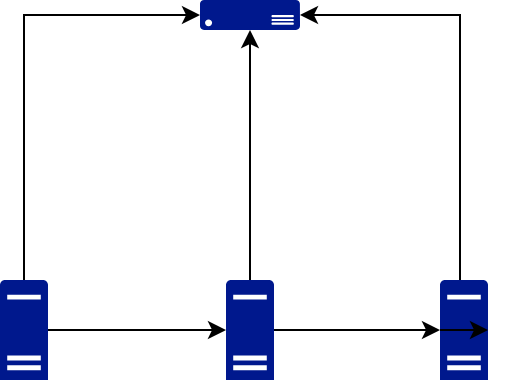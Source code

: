 <mxfile version="20.6.0" type="github">
  <diagram id="l8hXMBHkgcEJcSW0mbfh" name="Page-1">
    <mxGraphModel dx="1841" dy="1194" grid="1" gridSize="10" guides="1" tooltips="1" connect="1" arrows="1" fold="1" page="1" pageScale="1" pageWidth="1169" pageHeight="827" math="0" shadow="0">
      <root>
        <mxCell id="0" />
        <mxCell id="1" parent="0" />
        <mxCell id="PUM_M8YaJLtLtkd2Mo2w-19" style="edgeStyle=orthogonalEdgeStyle;rounded=0;orthogonalLoop=1;jettySize=auto;html=1;entryX=0;entryY=0.5;entryDx=0;entryDy=0;entryPerimeter=0;" edge="1" parent="1" source="PUM_M8YaJLtLtkd2Mo2w-4" target="PUM_M8YaJLtLtkd2Mo2w-12">
          <mxGeometry relative="1" as="geometry">
            <Array as="points">
              <mxPoint x="392" y="268" />
            </Array>
          </mxGeometry>
        </mxCell>
        <mxCell id="PUM_M8YaJLtLtkd2Mo2w-22" style="edgeStyle=orthogonalEdgeStyle;rounded=0;orthogonalLoop=1;jettySize=auto;html=1;" edge="1" parent="1" source="PUM_M8YaJLtLtkd2Mo2w-4" target="PUM_M8YaJLtLtkd2Mo2w-6">
          <mxGeometry relative="1" as="geometry" />
        </mxCell>
        <mxCell id="PUM_M8YaJLtLtkd2Mo2w-4" value="" style="sketch=0;aspect=fixed;pointerEvents=1;shadow=0;dashed=0;html=1;strokeColor=none;labelPosition=center;verticalLabelPosition=bottom;verticalAlign=top;align=center;fillColor=#00188D;shape=mxgraph.mscae.enterprise.server_generic" vertex="1" parent="1">
          <mxGeometry x="380" y="400" width="24" height="50" as="geometry" />
        </mxCell>
        <mxCell id="PUM_M8YaJLtLtkd2Mo2w-20" style="edgeStyle=orthogonalEdgeStyle;rounded=0;orthogonalLoop=1;jettySize=auto;html=1;entryX=0.5;entryY=1;entryDx=0;entryDy=0;entryPerimeter=0;" edge="1" parent="1" source="PUM_M8YaJLtLtkd2Mo2w-6" target="PUM_M8YaJLtLtkd2Mo2w-12">
          <mxGeometry relative="1" as="geometry" />
        </mxCell>
        <mxCell id="PUM_M8YaJLtLtkd2Mo2w-23" style="edgeStyle=orthogonalEdgeStyle;rounded=0;orthogonalLoop=1;jettySize=auto;html=1;entryX=0;entryY=0.5;entryDx=0;entryDy=0;entryPerimeter=0;" edge="1" parent="1" source="PUM_M8YaJLtLtkd2Mo2w-6" target="PUM_M8YaJLtLtkd2Mo2w-7">
          <mxGeometry relative="1" as="geometry" />
        </mxCell>
        <mxCell id="PUM_M8YaJLtLtkd2Mo2w-6" value="" style="sketch=0;aspect=fixed;pointerEvents=1;shadow=0;dashed=0;html=1;strokeColor=none;labelPosition=center;verticalLabelPosition=bottom;verticalAlign=top;align=center;fillColor=#00188D;shape=mxgraph.mscae.enterprise.server_generic" vertex="1" parent="1">
          <mxGeometry x="493" y="400" width="24" height="50" as="geometry" />
        </mxCell>
        <mxCell id="PUM_M8YaJLtLtkd2Mo2w-21" style="edgeStyle=orthogonalEdgeStyle;rounded=0;orthogonalLoop=1;jettySize=auto;html=1;entryX=1;entryY=0.5;entryDx=0;entryDy=0;entryPerimeter=0;" edge="1" parent="1" source="PUM_M8YaJLtLtkd2Mo2w-7" target="PUM_M8YaJLtLtkd2Mo2w-12">
          <mxGeometry relative="1" as="geometry">
            <Array as="points">
              <mxPoint x="610" y="268" />
            </Array>
          </mxGeometry>
        </mxCell>
        <mxCell id="PUM_M8YaJLtLtkd2Mo2w-7" value="" style="sketch=0;aspect=fixed;pointerEvents=1;shadow=0;dashed=0;html=1;strokeColor=none;labelPosition=center;verticalLabelPosition=bottom;verticalAlign=top;align=center;fillColor=#00188D;shape=mxgraph.mscae.enterprise.server_generic" vertex="1" parent="1">
          <mxGeometry x="600" y="400" width="24" height="50" as="geometry" />
        </mxCell>
        <mxCell id="PUM_M8YaJLtLtkd2Mo2w-12" value="" style="sketch=0;aspect=fixed;pointerEvents=1;shadow=0;dashed=0;html=1;strokeColor=none;labelPosition=center;verticalLabelPosition=bottom;verticalAlign=top;align=center;fillColor=#00188D;shape=mxgraph.azure.server" vertex="1" parent="1">
          <mxGeometry x="480" y="260" width="50" height="15" as="geometry" />
        </mxCell>
        <mxCell id="PUM_M8YaJLtLtkd2Mo2w-24" style="edgeStyle=orthogonalEdgeStyle;rounded=0;orthogonalLoop=1;jettySize=auto;html=1;exitX=0;exitY=0.5;exitDx=0;exitDy=0;exitPerimeter=0;entryX=1;entryY=0.5;entryDx=0;entryDy=0;entryPerimeter=0;" edge="1" parent="1" source="PUM_M8YaJLtLtkd2Mo2w-7" target="PUM_M8YaJLtLtkd2Mo2w-7">
          <mxGeometry relative="1" as="geometry" />
        </mxCell>
      </root>
    </mxGraphModel>
  </diagram>
</mxfile>
